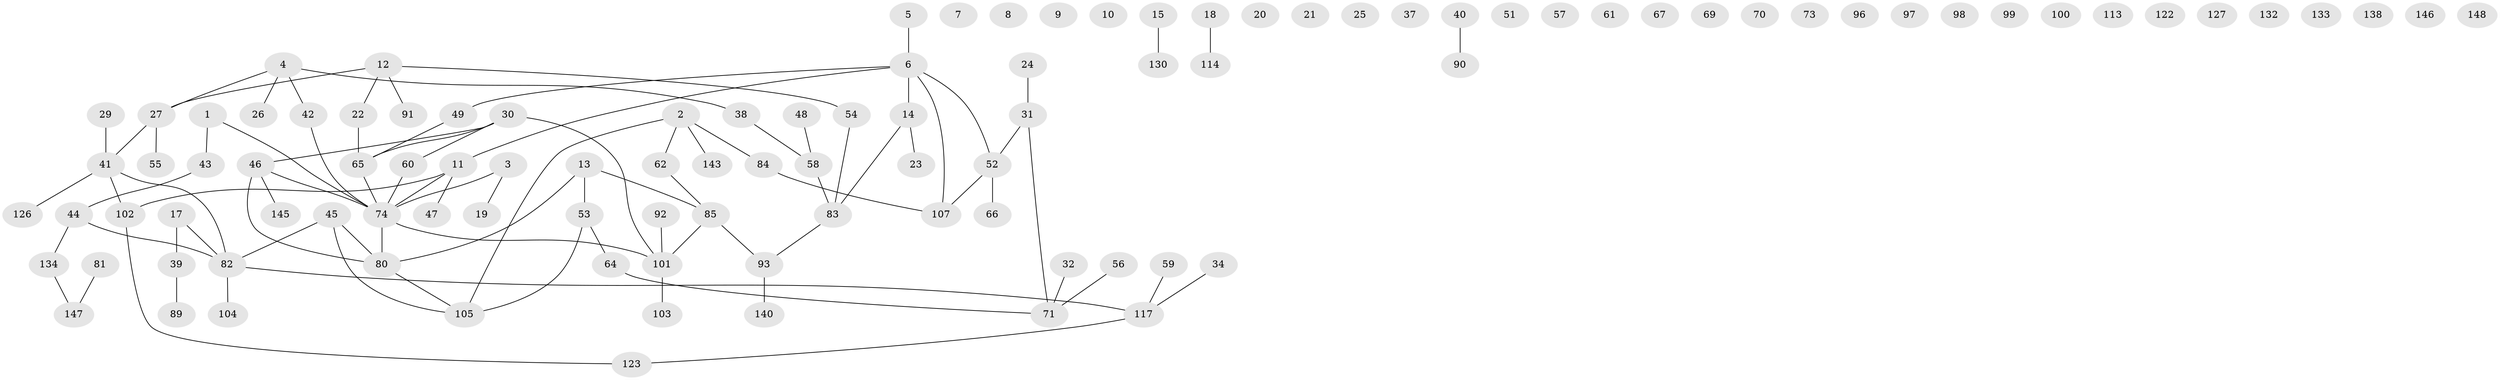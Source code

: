 // Generated by graph-tools (version 1.1) at 2025/23/03/03/25 07:23:24]
// undirected, 105 vertices, 93 edges
graph export_dot {
graph [start="1"]
  node [color=gray90,style=filled];
  1;
  2 [super="+28"];
  3 [super="+128"];
  4 [super="+16"];
  5;
  6 [super="+112"];
  7;
  8 [super="+137"];
  9;
  10;
  11 [super="+87"];
  12 [super="+115"];
  13;
  14 [super="+79"];
  15;
  17 [super="+33"];
  18 [super="+95"];
  19;
  20 [super="+124"];
  21;
  22 [super="+36"];
  23 [super="+63"];
  24;
  25;
  26;
  27 [super="+68"];
  29;
  30 [super="+35"];
  31 [super="+136"];
  32;
  34;
  37;
  38 [super="+106"];
  39;
  40 [super="+111"];
  41 [super="+50"];
  42;
  43;
  44 [super="+75"];
  45 [super="+135"];
  46 [super="+76"];
  47;
  48 [super="+125"];
  49;
  51;
  52 [super="+72"];
  53;
  54 [super="+141"];
  55;
  56;
  57;
  58;
  59 [super="+129"];
  60 [super="+94"];
  61;
  62 [super="+120"];
  64;
  65 [super="+118"];
  66 [super="+77"];
  67;
  69;
  70;
  71 [super="+119"];
  73;
  74 [super="+78"];
  80 [super="+86"];
  81;
  82 [super="+144"];
  83 [super="+88"];
  84;
  85 [super="+109"];
  89;
  90;
  91;
  92;
  93 [super="+131"];
  96;
  97;
  98;
  99 [super="+149"];
  100;
  101 [super="+108"];
  102 [super="+116"];
  103;
  104;
  105 [super="+110"];
  107 [super="+139"];
  113;
  114;
  117 [super="+121"];
  122;
  123;
  126;
  127;
  130 [super="+142"];
  132;
  133;
  134;
  138;
  140;
  143;
  145;
  146;
  147;
  148;
  1 -- 43;
  1 -- 74;
  2 -- 62;
  2 -- 105;
  2 -- 143;
  2 -- 84;
  3 -- 19;
  3 -- 74;
  4 -- 26;
  4 -- 42;
  4 -- 38;
  4 -- 27;
  5 -- 6;
  6 -- 14;
  6 -- 107;
  6 -- 49;
  6 -- 52;
  6 -- 11;
  11 -- 74;
  11 -- 102;
  11 -- 47;
  12 -- 22;
  12 -- 91;
  12 -- 54;
  12 -- 27;
  13 -- 53;
  13 -- 85;
  13 -- 80;
  14 -- 83;
  14 -- 23;
  15 -- 130;
  17 -- 39;
  17 -- 82;
  18 -- 114;
  22 -- 65;
  24 -- 31 [weight=2];
  27 -- 55;
  27 -- 41;
  29 -- 41 [weight=2];
  30 -- 101;
  30 -- 46;
  30 -- 65;
  30 -- 60;
  31 -- 52;
  31 -- 71;
  32 -- 71;
  34 -- 117;
  38 -- 58;
  39 -- 89;
  40 -- 90;
  41 -- 126;
  41 -- 82;
  41 -- 102;
  42 -- 74;
  43 -- 44;
  44 -- 82;
  44 -- 134;
  45 -- 80;
  45 -- 105;
  45 -- 82;
  46 -- 145;
  46 -- 74;
  46 -- 80;
  48 -- 58;
  49 -- 65;
  52 -- 107 [weight=2];
  52 -- 66;
  53 -- 64;
  53 -- 105;
  54 -- 83;
  56 -- 71;
  58 -- 83;
  59 -- 117;
  60 -- 74;
  62 -- 85;
  64 -- 71;
  65 -- 74;
  74 -- 101;
  74 -- 80;
  80 -- 105;
  81 -- 147;
  82 -- 104;
  82 -- 117;
  83 -- 93;
  84 -- 107;
  85 -- 101;
  85 -- 93;
  92 -- 101;
  93 -- 140;
  101 -- 103;
  102 -- 123;
  117 -- 123;
  134 -- 147;
}

